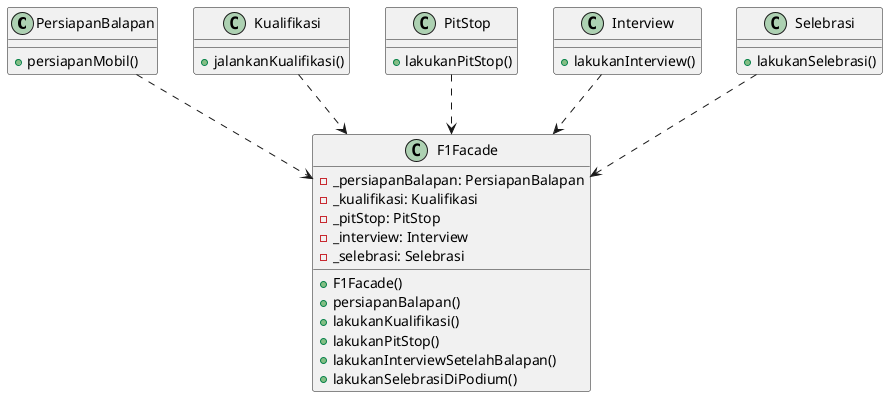 @startuml

class PersiapanBalapan {
  + persiapanMobil()
}

class Kualifikasi {
  + jalankanKualifikasi()
}

class PitStop {
  + lakukanPitStop()
}

class Interview {
  + lakukanInterview()
}

class Selebrasi {
  + lakukanSelebrasi()
}

class F1Facade {
  - _persiapanBalapan: PersiapanBalapan
  - _kualifikasi: Kualifikasi
  - _pitStop: PitStop
  - _interview: Interview
  - _selebrasi: Selebrasi
  + F1Facade()
  + persiapanBalapan()
  + lakukanKualifikasi()
  + lakukanPitStop()
  + lakukanInterviewSetelahBalapan()
  + lakukanSelebrasiDiPodium()
}

PersiapanBalapan ..> F1Facade
Kualifikasi ..> F1Facade
PitStop ..> F1Facade
Interview ..> F1Facade
Selebrasi ..> F1Facade

@enduml
